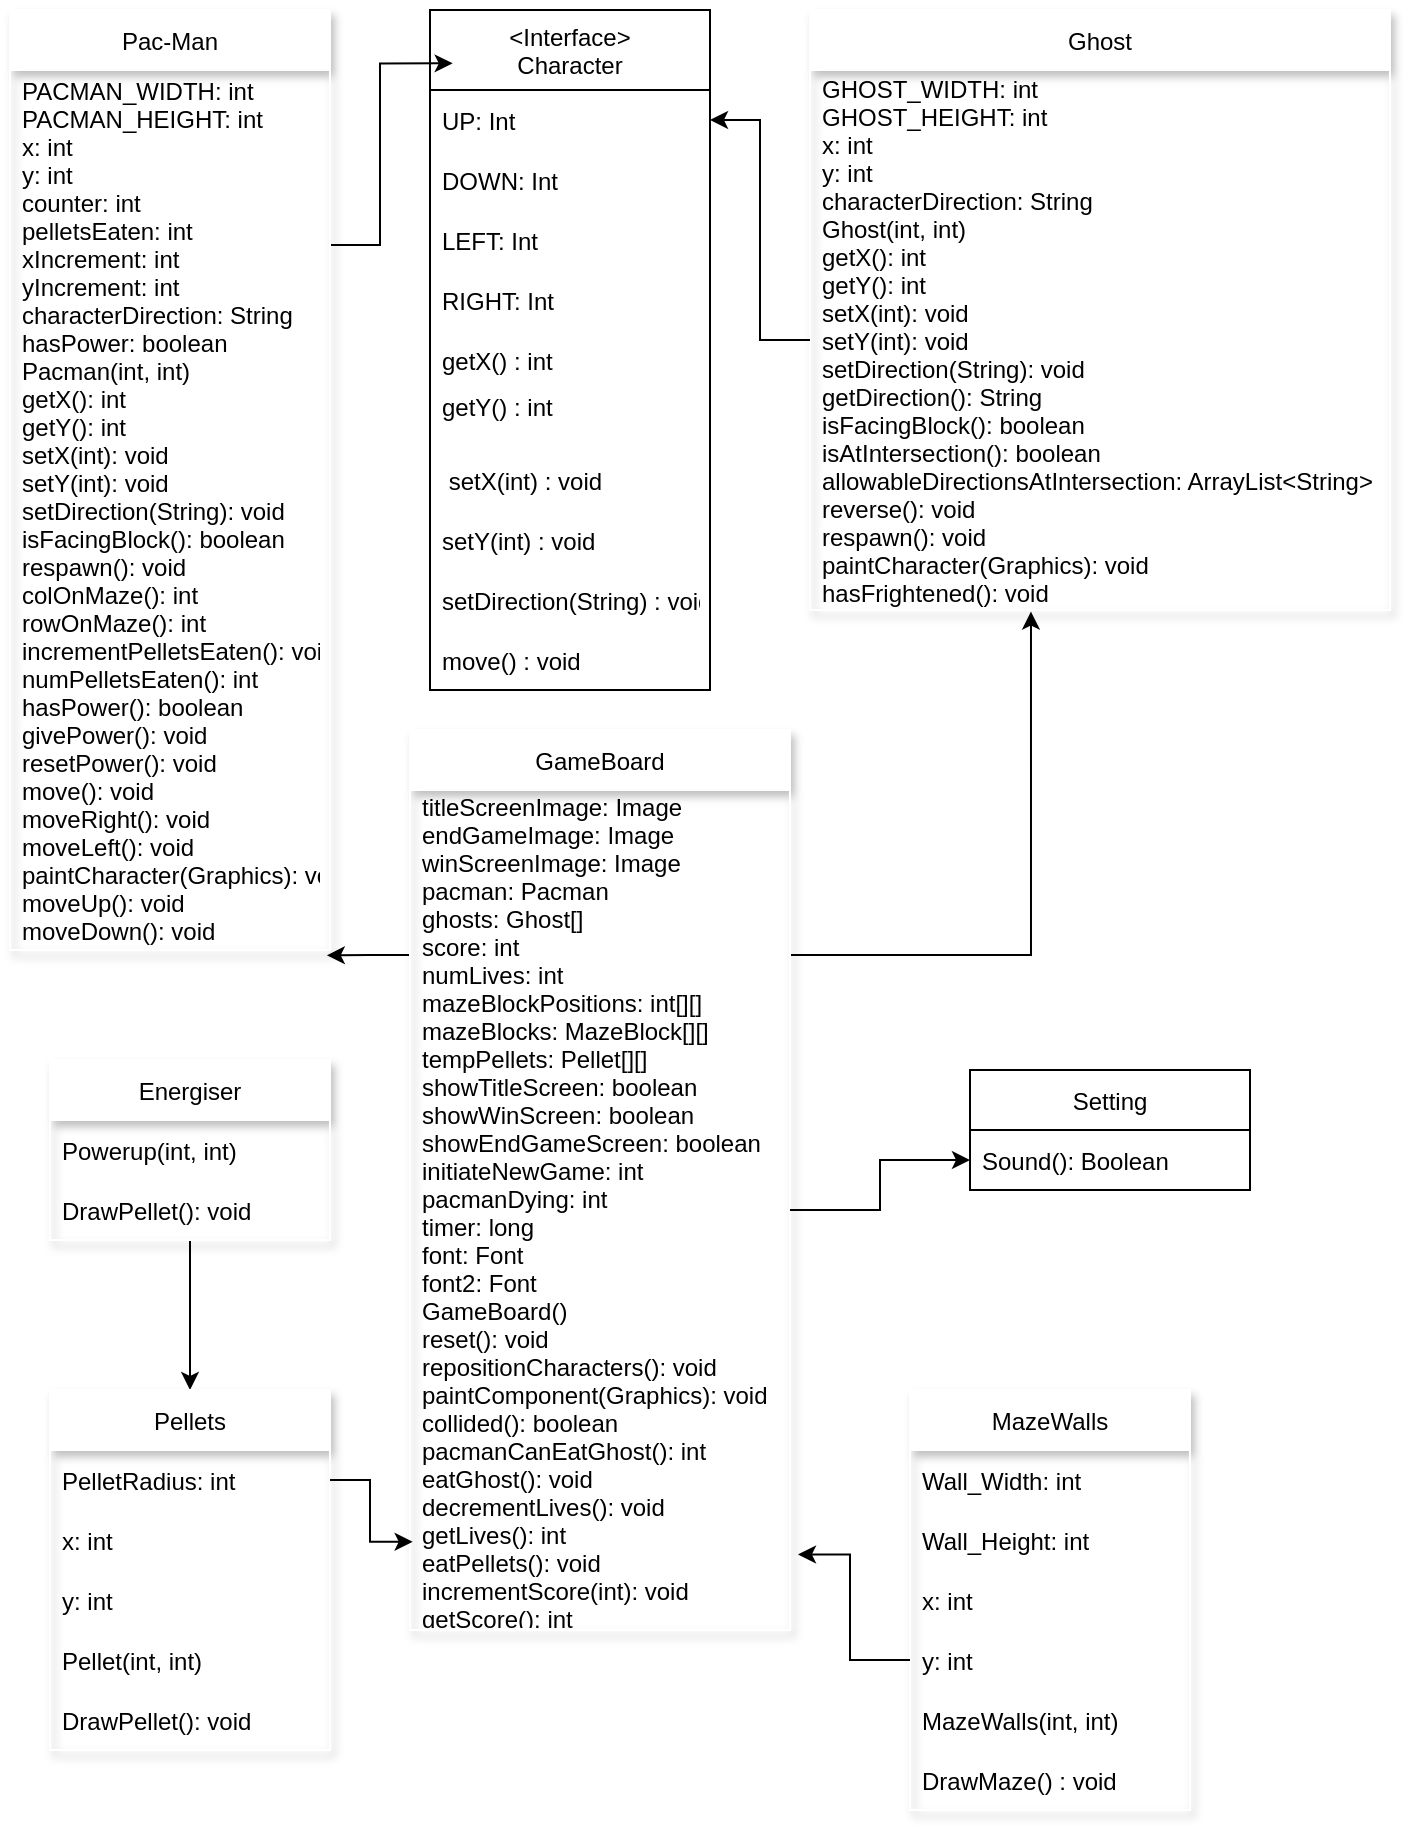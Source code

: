 <mxfile version="20.1.1" type="github">
  <diagram id="5RfQ09nLDHoiQ7gLYLLj" name="Page-1">
    <mxGraphModel dx="981" dy="446" grid="1" gridSize="10" guides="1" tooltips="1" connect="1" arrows="1" fold="1" page="1" pageScale="1" pageWidth="850" pageHeight="1100" math="0" shadow="0">
      <root>
        <mxCell id="0" />
        <mxCell id="1" parent="0" />
        <mxCell id="3GK-i9OPjYvwQAeM_BUQ-1" value="&lt;Interface&gt;&#xa;Character" style="swimlane;fontStyle=0;childLayout=stackLayout;horizontal=1;startSize=40;horizontalStack=0;resizeParent=1;resizeParentMax=0;resizeLast=0;collapsible=1;marginBottom=0;" parent="1" vertex="1">
          <mxGeometry x="230" y="40" width="140" height="340" as="geometry">
            <mxRectangle x="350" y="470" width="100" height="40" as="alternateBounds" />
          </mxGeometry>
        </mxCell>
        <mxCell id="3GK-i9OPjYvwQAeM_BUQ-2" value="UP: Int" style="text;strokeColor=none;fillColor=none;align=left;verticalAlign=middle;spacingLeft=4;spacingRight=4;overflow=hidden;points=[[0,0.5],[1,0.5]];portConstraint=eastwest;rotatable=0;" parent="3GK-i9OPjYvwQAeM_BUQ-1" vertex="1">
          <mxGeometry y="40" width="140" height="30" as="geometry" />
        </mxCell>
        <mxCell id="3GK-i9OPjYvwQAeM_BUQ-3" value="DOWN: Int" style="text;strokeColor=none;fillColor=none;align=left;verticalAlign=middle;spacingLeft=4;spacingRight=4;overflow=hidden;points=[[0,0.5],[1,0.5]];portConstraint=eastwest;rotatable=0;" parent="3GK-i9OPjYvwQAeM_BUQ-1" vertex="1">
          <mxGeometry y="70" width="140" height="30" as="geometry" />
        </mxCell>
        <mxCell id="3GK-i9OPjYvwQAeM_BUQ-4" value="LEFT: Int" style="text;strokeColor=none;fillColor=none;align=left;verticalAlign=middle;spacingLeft=4;spacingRight=4;overflow=hidden;points=[[0,0.5],[1,0.5]];portConstraint=eastwest;rotatable=0;" parent="3GK-i9OPjYvwQAeM_BUQ-1" vertex="1">
          <mxGeometry y="100" width="140" height="30" as="geometry" />
        </mxCell>
        <mxCell id="3GK-i9OPjYvwQAeM_BUQ-22" value="RIGHT: Int" style="text;strokeColor=none;fillColor=none;align=left;verticalAlign=middle;spacingLeft=4;spacingRight=4;overflow=hidden;points=[[0,0.5],[1,0.5]];portConstraint=eastwest;rotatable=0;" parent="3GK-i9OPjYvwQAeM_BUQ-1" vertex="1">
          <mxGeometry y="130" width="140" height="30" as="geometry" />
        </mxCell>
        <mxCell id="3GK-i9OPjYvwQAeM_BUQ-29" value="getX() : int" style="text;strokeColor=none;fillColor=none;align=left;verticalAlign=middle;spacingLeft=4;spacingRight=4;overflow=hidden;points=[[0,0.5],[1,0.5]];portConstraint=eastwest;rotatable=0;" parent="3GK-i9OPjYvwQAeM_BUQ-1" vertex="1">
          <mxGeometry y="160" width="140" height="30" as="geometry" />
        </mxCell>
        <mxCell id="3GK-i9OPjYvwQAeM_BUQ-33" value="getY() : int&#xa;" style="text;strokeColor=none;fillColor=none;align=left;verticalAlign=middle;spacingLeft=4;spacingRight=4;overflow=hidden;points=[[0,0.5],[1,0.5]];portConstraint=eastwest;rotatable=0;" parent="3GK-i9OPjYvwQAeM_BUQ-1" vertex="1">
          <mxGeometry y="190" width="140" height="30" as="geometry" />
        </mxCell>
        <mxCell id="3GK-i9OPjYvwQAeM_BUQ-32" value=" setX(int) : void" style="text;strokeColor=none;fillColor=none;align=left;verticalAlign=middle;spacingLeft=4;spacingRight=4;overflow=hidden;points=[[0,0.5],[1,0.5]];portConstraint=eastwest;rotatable=0;" parent="3GK-i9OPjYvwQAeM_BUQ-1" vertex="1">
          <mxGeometry y="220" width="140" height="30" as="geometry" />
        </mxCell>
        <mxCell id="3GK-i9OPjYvwQAeM_BUQ-31" value="setY(int) : void" style="text;strokeColor=none;fillColor=none;align=left;verticalAlign=middle;spacingLeft=4;spacingRight=4;overflow=hidden;points=[[0,0.5],[1,0.5]];portConstraint=eastwest;rotatable=0;" parent="3GK-i9OPjYvwQAeM_BUQ-1" vertex="1">
          <mxGeometry y="250" width="140" height="30" as="geometry" />
        </mxCell>
        <mxCell id="3GK-i9OPjYvwQAeM_BUQ-30" value="setDirection(String) : void" style="text;strokeColor=none;fillColor=none;align=left;verticalAlign=middle;spacingLeft=4;spacingRight=4;overflow=hidden;points=[[0,0.5],[1,0.5]];portConstraint=eastwest;rotatable=0;" parent="3GK-i9OPjYvwQAeM_BUQ-1" vertex="1">
          <mxGeometry y="280" width="140" height="30" as="geometry" />
        </mxCell>
        <mxCell id="3GK-i9OPjYvwQAeM_BUQ-34" value="move() : void" style="text;strokeColor=none;fillColor=none;align=left;verticalAlign=middle;spacingLeft=4;spacingRight=4;overflow=hidden;points=[[0,0.5],[1,0.5]];portConstraint=eastwest;rotatable=0;" parent="3GK-i9OPjYvwQAeM_BUQ-1" vertex="1">
          <mxGeometry y="310" width="140" height="30" as="geometry" />
        </mxCell>
        <mxCell id="3GK-i9OPjYvwQAeM_BUQ-46" style="edgeStyle=orthogonalEdgeStyle;rounded=0;orthogonalLoop=1;jettySize=auto;html=1;exitX=1;exitY=0.25;exitDx=0;exitDy=0;entryX=0.081;entryY=-0.444;entryDx=0;entryDy=0;entryPerimeter=0;" parent="1" source="3GK-i9OPjYvwQAeM_BUQ-35" target="3GK-i9OPjYvwQAeM_BUQ-2" edge="1">
          <mxGeometry relative="1" as="geometry" />
        </mxCell>
        <mxCell id="3GK-i9OPjYvwQAeM_BUQ-35" value="Pac-Man" style="swimlane;fontStyle=0;childLayout=stackLayout;horizontal=1;startSize=30;horizontalStack=0;resizeParent=1;resizeParentMax=0;resizeLast=0;collapsible=1;marginBottom=0;shadow=1;strokeColor=#FFFFFF;" parent="1" vertex="1">
          <mxGeometry x="20" y="40" width="160" height="470" as="geometry" />
        </mxCell>
        <mxCell id="3GK-i9OPjYvwQAeM_BUQ-36" value="PACMAN_WIDTH: int&#xa;PACMAN_HEIGHT: int&#xa;x: int&#xa;y: int&#xa;counter: int&#xa;pelletsEaten: int&#xa;xIncrement: int&#xa;yIncrement: int&#xa;characterDirection: String&#xa;hasPower: boolean&#xa;Pacman(int, int)&#xa;getX(): int&#xa;getY(): int&#xa;setX(int): void&#xa;setY(int): void&#xa;setDirection(String): void&#xa;isFacingBlock(): boolean&#xa;respawn(): void&#xa;colOnMaze(): int&#xa;rowOnMaze(): int&#xa;incrementPelletsEaten(): void&#xa;numPelletsEaten(): int&#xa;hasPower(): boolean&#xa;givePower(): void&#xa;resetPower(): void&#xa;move(): void&#xa;moveRight(): void&#xa;moveLeft(): void&#xa;paintCharacter(Graphics): void&#xa;moveUp(): void&#xa;moveDown(): void" style="text;strokeColor=none;fillColor=none;align=left;verticalAlign=middle;spacingLeft=4;spacingRight=4;overflow=hidden;points=[[0,0.5],[1,0.5]];portConstraint=eastwest;rotatable=0;shadow=1;" parent="3GK-i9OPjYvwQAeM_BUQ-35" vertex="1">
          <mxGeometry y="30" width="160" height="440" as="geometry" />
        </mxCell>
        <mxCell id="3GK-i9OPjYvwQAeM_BUQ-39" value="Ghost" style="swimlane;fontStyle=0;childLayout=stackLayout;horizontal=1;startSize=30;horizontalStack=0;resizeParent=1;resizeParentMax=0;resizeLast=0;collapsible=1;marginBottom=0;shadow=1;strokeColor=#FFFFFF;" parent="1" vertex="1">
          <mxGeometry x="420" y="40" width="290" height="300" as="geometry" />
        </mxCell>
        <mxCell id="3GK-i9OPjYvwQAeM_BUQ-40" value="GHOST_WIDTH: int&#xa;GHOST_HEIGHT: int&#xa;x: int&#xa;y: int&#xa;characterDirection: String&#xa;Ghost(int, int)&#xa;getX(): int&#xa;getY(): int&#xa;setX(int): void&#xa;setY(int): void&#xa;setDirection(String): void&#xa;getDirection(): String&#xa;isFacingBlock(): boolean&#xa;isAtIntersection(): boolean&#xa;allowableDirectionsAtIntersection: ArrayList&lt;String&gt;&#xa;reverse(): void&#xa;respawn(): void&#xa;paintCharacter(Graphics): void&#xa;hasFrightened(): void" style="text;strokeColor=none;fillColor=none;align=left;verticalAlign=middle;spacingLeft=4;spacingRight=4;overflow=hidden;points=[[0,0.5],[1,0.5]];portConstraint=eastwest;rotatable=0;shadow=1;" parent="3GK-i9OPjYvwQAeM_BUQ-39" vertex="1">
          <mxGeometry y="30" width="290" height="270" as="geometry" />
        </mxCell>
        <mxCell id="3GK-i9OPjYvwQAeM_BUQ-47" style="edgeStyle=orthogonalEdgeStyle;rounded=0;orthogonalLoop=1;jettySize=auto;html=1;exitX=0;exitY=0.5;exitDx=0;exitDy=0;entryX=1;entryY=0.5;entryDx=0;entryDy=0;" parent="1" source="3GK-i9OPjYvwQAeM_BUQ-40" target="3GK-i9OPjYvwQAeM_BUQ-2" edge="1">
          <mxGeometry relative="1" as="geometry" />
        </mxCell>
        <mxCell id="sv__b_PL-ap2qdAAsXdw-6" style="edgeStyle=orthogonalEdgeStyle;rounded=0;orthogonalLoop=1;jettySize=auto;html=1;exitX=1;exitY=0.25;exitDx=0;exitDy=0;entryX=0.381;entryY=1.003;entryDx=0;entryDy=0;entryPerimeter=0;" parent="1" source="sv__b_PL-ap2qdAAsXdw-1" target="3GK-i9OPjYvwQAeM_BUQ-40" edge="1">
          <mxGeometry relative="1" as="geometry" />
        </mxCell>
        <mxCell id="sv__b_PL-ap2qdAAsXdw-7" style="edgeStyle=orthogonalEdgeStyle;rounded=0;orthogonalLoop=1;jettySize=auto;html=1;exitX=0;exitY=0.25;exitDx=0;exitDy=0;entryX=0.99;entryY=1.006;entryDx=0;entryDy=0;entryPerimeter=0;" parent="1" source="sv__b_PL-ap2qdAAsXdw-1" target="3GK-i9OPjYvwQAeM_BUQ-36" edge="1">
          <mxGeometry relative="1" as="geometry" />
        </mxCell>
        <mxCell id="sv__b_PL-ap2qdAAsXdw-1" value="GameBoard" style="swimlane;fontStyle=0;childLayout=stackLayout;horizontal=1;startSize=30;horizontalStack=0;resizeParent=1;resizeParentMax=0;resizeLast=0;collapsible=1;marginBottom=0;shadow=1;strokeColor=#FFFFFF;" parent="1" vertex="1">
          <mxGeometry x="220" y="400" width="190" height="450" as="geometry" />
        </mxCell>
        <mxCell id="sv__b_PL-ap2qdAAsXdw-2" value="titleScreenImage: Image&#xa;endGameImage: Image&#xa;winScreenImage: Image&#xa;pacman: Pacman&#xa;ghosts: Ghost[]&#xa;score: int&#xa;numLives: int&#xa;mazeBlockPositions: int[][]&#xa;mazeBlocks: MazeBlock[][]&#xa;tempPellets: Pellet[][]&#xa;showTitleScreen: boolean&#xa;showWinScreen: boolean&#xa;showEndGameScreen: boolean&#xa;initiateNewGame: int&#xa;pacmanDying: int&#xa;timer: long&#xa;font: Font&#xa;font2: Font&#xa;GameBoard()&#xa;reset(): void&#xa;repositionCharacters(): void&#xa;paintComponent(Graphics): void&#xa;collided(): boolean&#xa;pacmanCanEatGhost(): int&#xa;eatGhost(): void&#xa;decrementLives(): void&#xa;getLives(): int &#xa;eatPellets(): void&#xa;incrementScore(int): void&#xa;getScore(): int" style="text;strokeColor=none;fillColor=none;align=left;verticalAlign=middle;spacingLeft=4;spacingRight=4;overflow=hidden;points=[[0,0.5],[1,0.5]];portConstraint=eastwest;rotatable=0;shadow=1;" parent="sv__b_PL-ap2qdAAsXdw-1" vertex="1">
          <mxGeometry y="30" width="190" height="420" as="geometry" />
        </mxCell>
        <mxCell id="AsKhSwjtkaalmN3kgmWU-1" style="edgeStyle=orthogonalEdgeStyle;rounded=0;orthogonalLoop=1;jettySize=auto;html=1;exitX=0.5;exitY=1;exitDx=0;exitDy=0;entryX=0.5;entryY=0;entryDx=0;entryDy=0;" edge="1" parent="1" source="sv__b_PL-ap2qdAAsXdw-8" target="sv__b_PL-ap2qdAAsXdw-12">
          <mxGeometry relative="1" as="geometry" />
        </mxCell>
        <mxCell id="sv__b_PL-ap2qdAAsXdw-8" value="Energiser" style="swimlane;fontStyle=0;childLayout=stackLayout;horizontal=1;startSize=30;horizontalStack=0;resizeParent=1;resizeParentMax=0;resizeLast=0;collapsible=1;marginBottom=0;shadow=1;strokeColor=#FFFFFF;" parent="1" vertex="1">
          <mxGeometry x="40" y="565" width="140" height="90" as="geometry" />
        </mxCell>
        <mxCell id="sv__b_PL-ap2qdAAsXdw-9" value="Powerup(int, int)" style="text;strokeColor=none;fillColor=none;align=left;verticalAlign=middle;spacingLeft=4;spacingRight=4;overflow=hidden;points=[[0,0.5],[1,0.5]];portConstraint=eastwest;rotatable=0;shadow=1;" parent="sv__b_PL-ap2qdAAsXdw-8" vertex="1">
          <mxGeometry y="30" width="140" height="30" as="geometry" />
        </mxCell>
        <mxCell id="sv__b_PL-ap2qdAAsXdw-11" value="DrawPellet(): void" style="text;strokeColor=none;fillColor=none;align=left;verticalAlign=middle;spacingLeft=4;spacingRight=4;overflow=hidden;points=[[0,0.5],[1,0.5]];portConstraint=eastwest;rotatable=0;shadow=1;" parent="sv__b_PL-ap2qdAAsXdw-8" vertex="1">
          <mxGeometry y="60" width="140" height="30" as="geometry" />
        </mxCell>
        <mxCell id="sv__b_PL-ap2qdAAsXdw-12" value="Pellets" style="swimlane;fontStyle=0;childLayout=stackLayout;horizontal=1;startSize=30;horizontalStack=0;resizeParent=1;resizeParentMax=0;resizeLast=0;collapsible=1;marginBottom=0;shadow=1;strokeColor=#FFFFFF;" parent="1" vertex="1">
          <mxGeometry x="40" y="730" width="140" height="180" as="geometry" />
        </mxCell>
        <mxCell id="sv__b_PL-ap2qdAAsXdw-14" value="PelletRadius: int" style="text;strokeColor=none;fillColor=none;align=left;verticalAlign=middle;spacingLeft=4;spacingRight=4;overflow=hidden;points=[[0,0.5],[1,0.5]];portConstraint=eastwest;rotatable=0;shadow=1;" parent="sv__b_PL-ap2qdAAsXdw-12" vertex="1">
          <mxGeometry y="30" width="140" height="30" as="geometry" />
        </mxCell>
        <mxCell id="sv__b_PL-ap2qdAAsXdw-15" value="x: int" style="text;strokeColor=none;fillColor=none;align=left;verticalAlign=middle;spacingLeft=4;spacingRight=4;overflow=hidden;points=[[0,0.5],[1,0.5]];portConstraint=eastwest;rotatable=0;shadow=1;" parent="sv__b_PL-ap2qdAAsXdw-12" vertex="1">
          <mxGeometry y="60" width="140" height="30" as="geometry" />
        </mxCell>
        <mxCell id="AsKhSwjtkaalmN3kgmWU-6" value="y: int" style="text;strokeColor=none;fillColor=none;align=left;verticalAlign=middle;spacingLeft=4;spacingRight=4;overflow=hidden;points=[[0,0.5],[1,0.5]];portConstraint=eastwest;rotatable=0;shadow=1;" vertex="1" parent="sv__b_PL-ap2qdAAsXdw-12">
          <mxGeometry y="90" width="140" height="30" as="geometry" />
        </mxCell>
        <mxCell id="AsKhSwjtkaalmN3kgmWU-7" value="Pellet(int, int)" style="text;strokeColor=none;fillColor=none;align=left;verticalAlign=middle;spacingLeft=4;spacingRight=4;overflow=hidden;points=[[0,0.5],[1,0.5]];portConstraint=eastwest;rotatable=0;shadow=1;" vertex="1" parent="sv__b_PL-ap2qdAAsXdw-12">
          <mxGeometry y="120" width="140" height="30" as="geometry" />
        </mxCell>
        <mxCell id="AsKhSwjtkaalmN3kgmWU-8" value="DrawPellet(): void" style="text;strokeColor=none;fillColor=none;align=left;verticalAlign=middle;spacingLeft=4;spacingRight=4;overflow=hidden;points=[[0,0.5],[1,0.5]];portConstraint=eastwest;rotatable=0;shadow=1;" vertex="1" parent="sv__b_PL-ap2qdAAsXdw-12">
          <mxGeometry y="150" width="140" height="30" as="geometry" />
        </mxCell>
        <mxCell id="sv__b_PL-ap2qdAAsXdw-16" value="MazeWalls" style="swimlane;fontStyle=0;childLayout=stackLayout;horizontal=1;startSize=30;horizontalStack=0;resizeParent=1;resizeParentMax=0;resizeLast=0;collapsible=1;marginBottom=0;shadow=1;strokeColor=#FFFFFF;" parent="1" vertex="1">
          <mxGeometry x="470" y="730" width="140" height="210" as="geometry" />
        </mxCell>
        <mxCell id="sv__b_PL-ap2qdAAsXdw-17" value="Wall_Width: int" style="text;strokeColor=none;fillColor=none;align=left;verticalAlign=middle;spacingLeft=4;spacingRight=4;overflow=hidden;points=[[0,0.5],[1,0.5]];portConstraint=eastwest;rotatable=0;shadow=1;" parent="sv__b_PL-ap2qdAAsXdw-16" vertex="1">
          <mxGeometry y="30" width="140" height="30" as="geometry" />
        </mxCell>
        <mxCell id="sv__b_PL-ap2qdAAsXdw-18" value="Wall_Height: int" style="text;strokeColor=none;fillColor=none;align=left;verticalAlign=middle;spacingLeft=4;spacingRight=4;overflow=hidden;points=[[0,0.5],[1,0.5]];portConstraint=eastwest;rotatable=0;shadow=1;" parent="sv__b_PL-ap2qdAAsXdw-16" vertex="1">
          <mxGeometry y="60" width="140" height="30" as="geometry" />
        </mxCell>
        <mxCell id="sv__b_PL-ap2qdAAsXdw-19" value="x: int" style="text;strokeColor=none;fillColor=none;align=left;verticalAlign=middle;spacingLeft=4;spacingRight=4;overflow=hidden;points=[[0,0.5],[1,0.5]];portConstraint=eastwest;rotatable=0;shadow=1;" parent="sv__b_PL-ap2qdAAsXdw-16" vertex="1">
          <mxGeometry y="90" width="140" height="30" as="geometry" />
        </mxCell>
        <mxCell id="AsKhSwjtkaalmN3kgmWU-3" value="y: int" style="text;strokeColor=none;fillColor=none;align=left;verticalAlign=middle;spacingLeft=4;spacingRight=4;overflow=hidden;points=[[0,0.5],[1,0.5]];portConstraint=eastwest;rotatable=0;shadow=1;" vertex="1" parent="sv__b_PL-ap2qdAAsXdw-16">
          <mxGeometry y="120" width="140" height="30" as="geometry" />
        </mxCell>
        <mxCell id="AsKhSwjtkaalmN3kgmWU-5" value="MazeWalls(int, int)" style="text;strokeColor=none;fillColor=none;align=left;verticalAlign=middle;spacingLeft=4;spacingRight=4;overflow=hidden;points=[[0,0.5],[1,0.5]];portConstraint=eastwest;rotatable=0;shadow=1;" vertex="1" parent="sv__b_PL-ap2qdAAsXdw-16">
          <mxGeometry y="150" width="140" height="30" as="geometry" />
        </mxCell>
        <mxCell id="AsKhSwjtkaalmN3kgmWU-4" value="DrawMaze() : void" style="text;strokeColor=none;fillColor=none;align=left;verticalAlign=middle;spacingLeft=4;spacingRight=4;overflow=hidden;points=[[0,0.5],[1,0.5]];portConstraint=eastwest;rotatable=0;shadow=1;" vertex="1" parent="sv__b_PL-ap2qdAAsXdw-16">
          <mxGeometry y="180" width="140" height="30" as="geometry" />
        </mxCell>
        <mxCell id="AsKhSwjtkaalmN3kgmWU-2" style="edgeStyle=orthogonalEdgeStyle;rounded=0;orthogonalLoop=1;jettySize=auto;html=1;exitX=1;exitY=0.5;exitDx=0;exitDy=0;entryX=0.007;entryY=0.895;entryDx=0;entryDy=0;entryPerimeter=0;" edge="1" parent="1" source="sv__b_PL-ap2qdAAsXdw-14" target="sv__b_PL-ap2qdAAsXdw-2">
          <mxGeometry relative="1" as="geometry" />
        </mxCell>
        <mxCell id="AsKhSwjtkaalmN3kgmWU-9" style="edgeStyle=orthogonalEdgeStyle;rounded=0;orthogonalLoop=1;jettySize=auto;html=1;exitX=0;exitY=0.5;exitDx=0;exitDy=0;entryX=1.021;entryY=0.91;entryDx=0;entryDy=0;entryPerimeter=0;" edge="1" parent="1" source="AsKhSwjtkaalmN3kgmWU-3" target="sv__b_PL-ap2qdAAsXdw-2">
          <mxGeometry relative="1" as="geometry" />
        </mxCell>
        <mxCell id="AsKhSwjtkaalmN3kgmWU-10" value="Setting" style="swimlane;fontStyle=0;childLayout=stackLayout;horizontal=1;startSize=30;horizontalStack=0;resizeParent=1;resizeParentMax=0;resizeLast=0;collapsible=1;marginBottom=0;" vertex="1" parent="1">
          <mxGeometry x="500" y="570" width="140" height="60" as="geometry" />
        </mxCell>
        <mxCell id="AsKhSwjtkaalmN3kgmWU-11" value="Sound(): Boolean" style="text;strokeColor=none;fillColor=none;align=left;verticalAlign=middle;spacingLeft=4;spacingRight=4;overflow=hidden;points=[[0,0.5],[1,0.5]];portConstraint=eastwest;rotatable=0;" vertex="1" parent="AsKhSwjtkaalmN3kgmWU-10">
          <mxGeometry y="30" width="140" height="30" as="geometry" />
        </mxCell>
        <mxCell id="AsKhSwjtkaalmN3kgmWU-15" style="edgeStyle=orthogonalEdgeStyle;rounded=0;orthogonalLoop=1;jettySize=auto;html=1;exitX=1;exitY=0.5;exitDx=0;exitDy=0;entryX=0;entryY=0.5;entryDx=0;entryDy=0;" edge="1" parent="1" source="sv__b_PL-ap2qdAAsXdw-2" target="AsKhSwjtkaalmN3kgmWU-11">
          <mxGeometry relative="1" as="geometry" />
        </mxCell>
      </root>
    </mxGraphModel>
  </diagram>
</mxfile>
